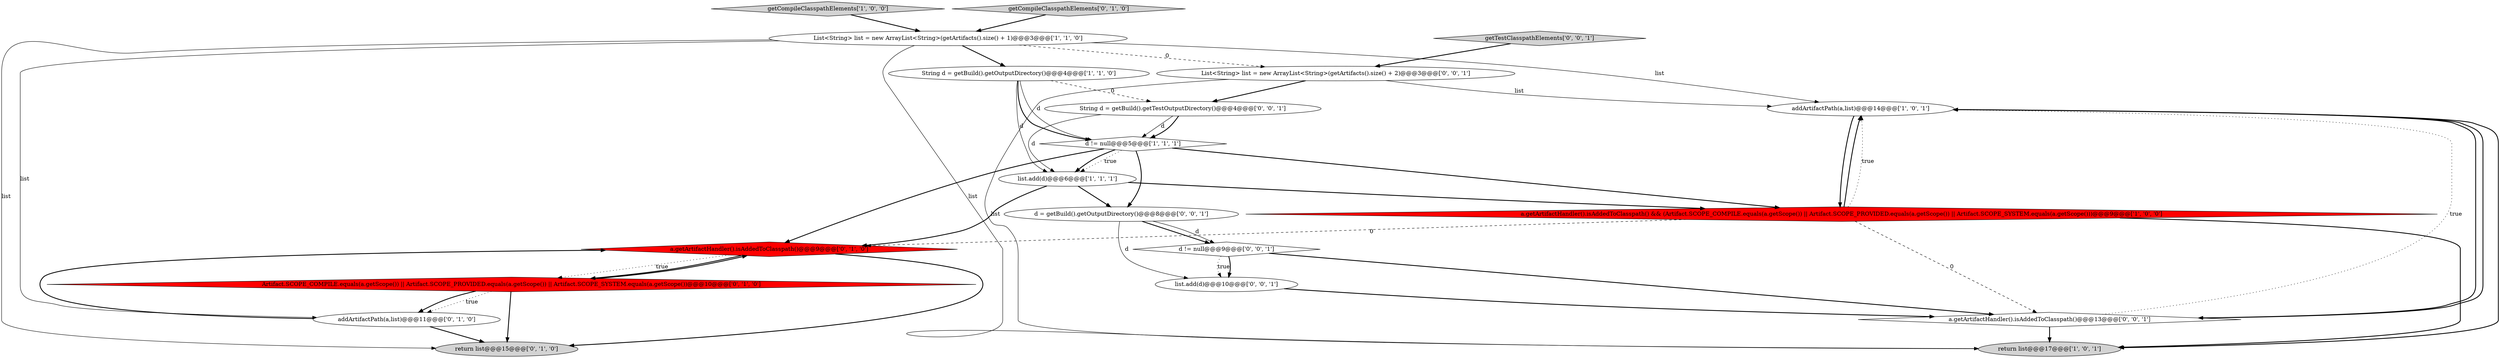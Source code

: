 digraph {
5 [style = filled, label = "addArtifactPath(a,list)@@@14@@@['1', '0', '1']", fillcolor = white, shape = ellipse image = "AAA0AAABBB1BBB"];
11 [style = filled, label = "a.getArtifactHandler().isAddedToClasspath()@@@9@@@['0', '1', '0']", fillcolor = red, shape = diamond image = "AAA1AAABBB2BBB"];
15 [style = filled, label = "String d = getBuild().getTestOutputDirectory()@@@4@@@['0', '0', '1']", fillcolor = white, shape = ellipse image = "AAA0AAABBB3BBB"];
9 [style = filled, label = "Artifact.SCOPE_COMPILE.equals(a.getScope()) || Artifact.SCOPE_PROVIDED.equals(a.getScope()) || Artifact.SCOPE_SYSTEM.equals(a.getScope())@@@10@@@['0', '1', '0']", fillcolor = red, shape = diamond image = "AAA1AAABBB2BBB"];
8 [style = filled, label = "addArtifactPath(a,list)@@@11@@@['0', '1', '0']", fillcolor = white, shape = ellipse image = "AAA0AAABBB2BBB"];
16 [style = filled, label = "list.add(d)@@@10@@@['0', '0', '1']", fillcolor = white, shape = ellipse image = "AAA0AAABBB3BBB"];
7 [style = filled, label = "List<String> list = new ArrayList<String>(getArtifacts().size() + 1)@@@3@@@['1', '1', '0']", fillcolor = white, shape = ellipse image = "AAA0AAABBB1BBB"];
13 [style = filled, label = "d != null@@@9@@@['0', '0', '1']", fillcolor = white, shape = diamond image = "AAA0AAABBB3BBB"];
19 [style = filled, label = "d = getBuild().getOutputDirectory()@@@8@@@['0', '0', '1']", fillcolor = white, shape = ellipse image = "AAA0AAABBB3BBB"];
2 [style = filled, label = "getCompileClasspathElements['1', '0', '0']", fillcolor = lightgray, shape = diamond image = "AAA0AAABBB1BBB"];
12 [style = filled, label = "getCompileClasspathElements['0', '1', '0']", fillcolor = lightgray, shape = diamond image = "AAA0AAABBB2BBB"];
1 [style = filled, label = "a.getArtifactHandler().isAddedToClasspath() && (Artifact.SCOPE_COMPILE.equals(a.getScope()) || Artifact.SCOPE_PROVIDED.equals(a.getScope()) || Artifact.SCOPE_SYSTEM.equals(a.getScope()))@@@9@@@['1', '0', '0']", fillcolor = red, shape = diamond image = "AAA1AAABBB1BBB"];
18 [style = filled, label = "getTestClasspathElements['0', '0', '1']", fillcolor = lightgray, shape = diamond image = "AAA0AAABBB3BBB"];
14 [style = filled, label = "List<String> list = new ArrayList<String>(getArtifacts().size() + 2)@@@3@@@['0', '0', '1']", fillcolor = white, shape = ellipse image = "AAA0AAABBB3BBB"];
3 [style = filled, label = "String d = getBuild().getOutputDirectory()@@@4@@@['1', '1', '0']", fillcolor = white, shape = ellipse image = "AAA0AAABBB1BBB"];
0 [style = filled, label = "list.add(d)@@@6@@@['1', '1', '1']", fillcolor = white, shape = ellipse image = "AAA0AAABBB1BBB"];
4 [style = filled, label = "d != null@@@5@@@['1', '1', '1']", fillcolor = white, shape = diamond image = "AAA0AAABBB1BBB"];
6 [style = filled, label = "return list@@@17@@@['1', '0', '1']", fillcolor = lightgray, shape = ellipse image = "AAA0AAABBB1BBB"];
10 [style = filled, label = "return list@@@15@@@['0', '1', '0']", fillcolor = lightgray, shape = ellipse image = "AAA0AAABBB2BBB"];
17 [style = filled, label = "a.getArtifactHandler().isAddedToClasspath()@@@13@@@['0', '0', '1']", fillcolor = white, shape = diamond image = "AAA0AAABBB3BBB"];
1->5 [style = bold, label=""];
3->4 [style = solid, label="d"];
8->10 [style = bold, label=""];
13->16 [style = dotted, label="true"];
17->5 [style = bold, label=""];
3->0 [style = solid, label="d"];
9->11 [style = bold, label=""];
17->6 [style = bold, label=""];
0->19 [style = bold, label=""];
7->14 [style = dashed, label="0"];
4->0 [style = dotted, label="true"];
4->19 [style = bold, label=""];
7->6 [style = solid, label="list"];
0->11 [style = bold, label=""];
11->9 [style = dotted, label="true"];
16->17 [style = bold, label=""];
9->10 [style = bold, label=""];
7->10 [style = solid, label="list"];
11->9 [style = bold, label=""];
9->8 [style = bold, label=""];
5->17 [style = bold, label=""];
3->4 [style = bold, label=""];
7->5 [style = solid, label="list"];
13->16 [style = bold, label=""];
12->7 [style = bold, label=""];
7->3 [style = bold, label=""];
4->0 [style = bold, label=""];
9->8 [style = dotted, label="true"];
5->1 [style = bold, label=""];
13->17 [style = bold, label=""];
15->4 [style = solid, label="d"];
1->17 [style = dashed, label="0"];
1->6 [style = bold, label=""];
5->6 [style = bold, label=""];
19->13 [style = bold, label=""];
11->10 [style = bold, label=""];
14->5 [style = solid, label="list"];
0->1 [style = bold, label=""];
1->11 [style = dashed, label="0"];
19->13 [style = solid, label="d"];
15->4 [style = bold, label=""];
14->6 [style = solid, label="list"];
7->8 [style = solid, label="list"];
15->0 [style = solid, label="d"];
3->15 [style = dashed, label="0"];
14->15 [style = bold, label=""];
4->1 [style = bold, label=""];
19->16 [style = solid, label="d"];
2->7 [style = bold, label=""];
4->11 [style = bold, label=""];
8->11 [style = bold, label=""];
18->14 [style = bold, label=""];
1->5 [style = dotted, label="true"];
17->5 [style = dotted, label="true"];
}
